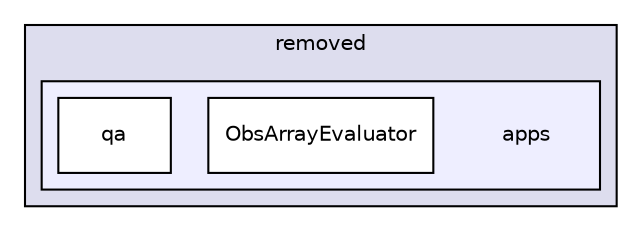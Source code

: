 digraph "apps" {
  compound=true
  node [ fontsize="10", fontname="Helvetica"];
  edge [ labelfontsize="10", labelfontname="Helvetica"];
  subgraph clusterdir_3b172928f8e7b7940789ea69f767666b {
    graph [ bgcolor="#ddddee", pencolor="black", label="removed" fontname="Helvetica", fontsize="10", URL="dir_3b172928f8e7b7940789ea69f767666b.html"]
  subgraph clusterdir_188d85ae8653fe09e3113cb286086d0e {
    graph [ bgcolor="#eeeeff", pencolor="black", label="" URL="dir_188d85ae8653fe09e3113cb286086d0e.html"];
    dir_188d85ae8653fe09e3113cb286086d0e [shape=plaintext label="apps"];
    dir_1f51c8a8f587c82a8245d2a9b09c47b4 [shape=box label="ObsArrayEvaluator" color="black" fillcolor="white" style="filled" URL="dir_1f51c8a8f587c82a8245d2a9b09c47b4.html"];
    dir_04e7357021f9a6dfda885736601ebaa8 [shape=box label="qa" color="black" fillcolor="white" style="filled" URL="dir_04e7357021f9a6dfda885736601ebaa8.html"];
  }
  }
}

